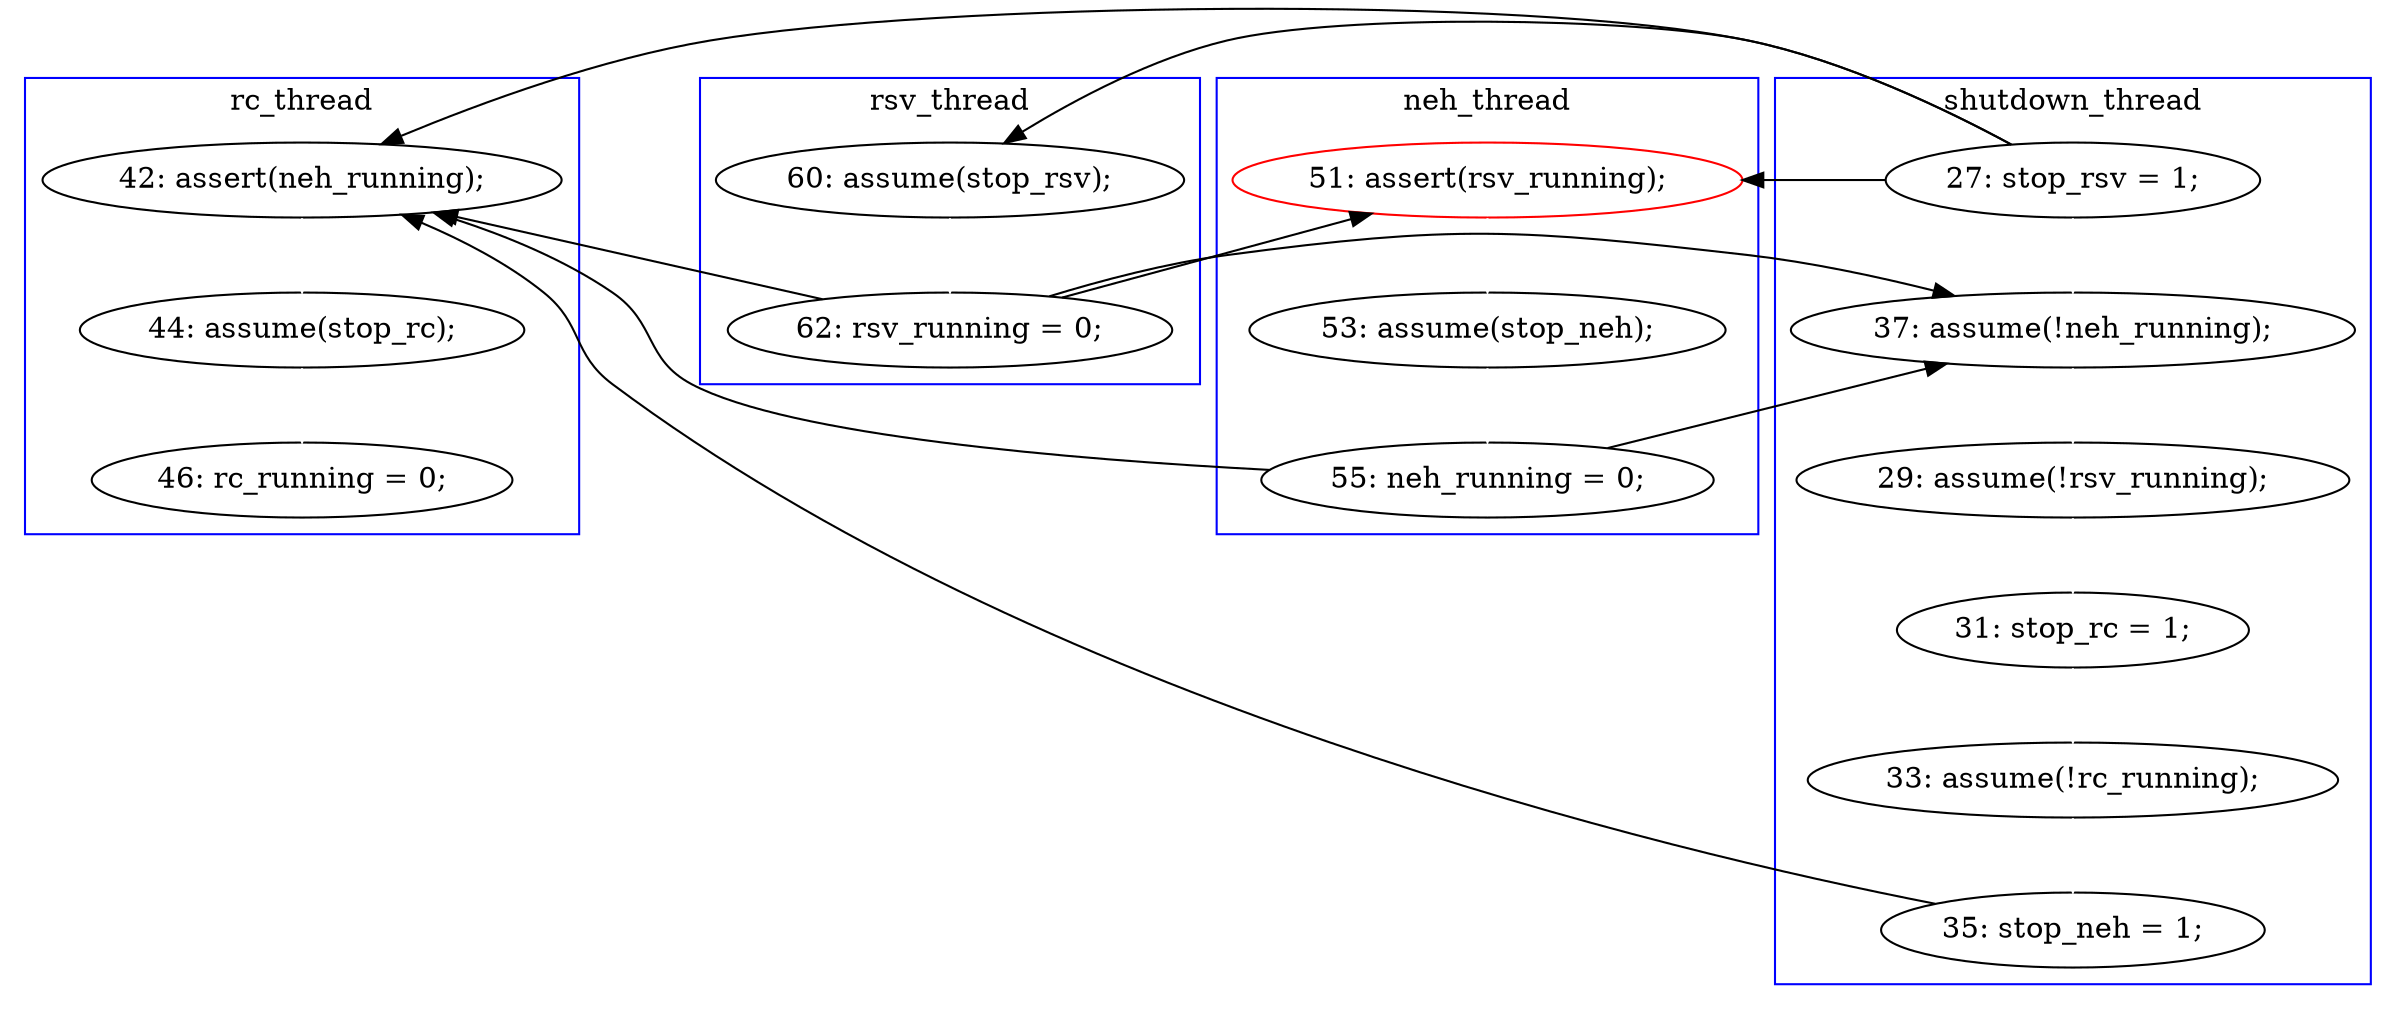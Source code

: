 digraph Counterexample {
	29 -> 31 [color = white, style = solid]
	21 -> 26 [color = black, style = solid, constraint = false]
	10 -> 34 [color = black, style = solid, constraint = false]
	21 -> 34 [color = black, style = solid, constraint = false]
	19 -> 20 [color = white, style = solid]
	16 -> 18 [color = white, style = solid]
	10 -> 26 [color = white, style = solid]
	31 -> 34 [color = black, style = solid, constraint = false]
	28 -> 29 [color = white, style = solid]
	18 -> 26 [color = black, style = solid, constraint = false]
	10 -> 19 [color = black, style = solid, constraint = false]
	10 -> 16 [color = black, style = solid, constraint = false]
	34 -> 35 [color = white, style = solid]
	18 -> 19 [color = black, style = solid, constraint = false]
	35 -> 36 [color = white, style = solid]
	26 -> 27 [color = white, style = solid]
	18 -> 34 [color = black, style = solid, constraint = false]
	27 -> 28 [color = white, style = solid]
	20 -> 21 [color = white, style = solid]
	subgraph cluster3 {
		label = neh_thread
		color = blue
		21  [label = "55: neh_running = 0;"]
		19  [label = "51: assert(rsv_running);", color = red]
		20  [label = "53: assume(stop_neh);"]
	}
	subgraph cluster4 {
		label = rsv_thread
		color = blue
		18  [label = "62: rsv_running = 0;"]
		16  [label = "60: assume(stop_rsv);"]
	}
	subgraph cluster1 {
		label = shutdown_thread
		color = blue
		31  [label = "35: stop_neh = 1;"]
		28  [label = "31: stop_rc = 1;"]
		29  [label = "33: assume(!rc_running);"]
		27  [label = "29: assume(!rsv_running);"]
		10  [label = "27: stop_rsv = 1;"]
		26  [label = "37: assume(!neh_running);"]
	}
	subgraph cluster2 {
		label = rc_thread
		color = blue
		36  [label = "46: rc_running = 0;"]
		35  [label = "44: assume(stop_rc);"]
		34  [label = "42: assert(neh_running);"]
	}
}